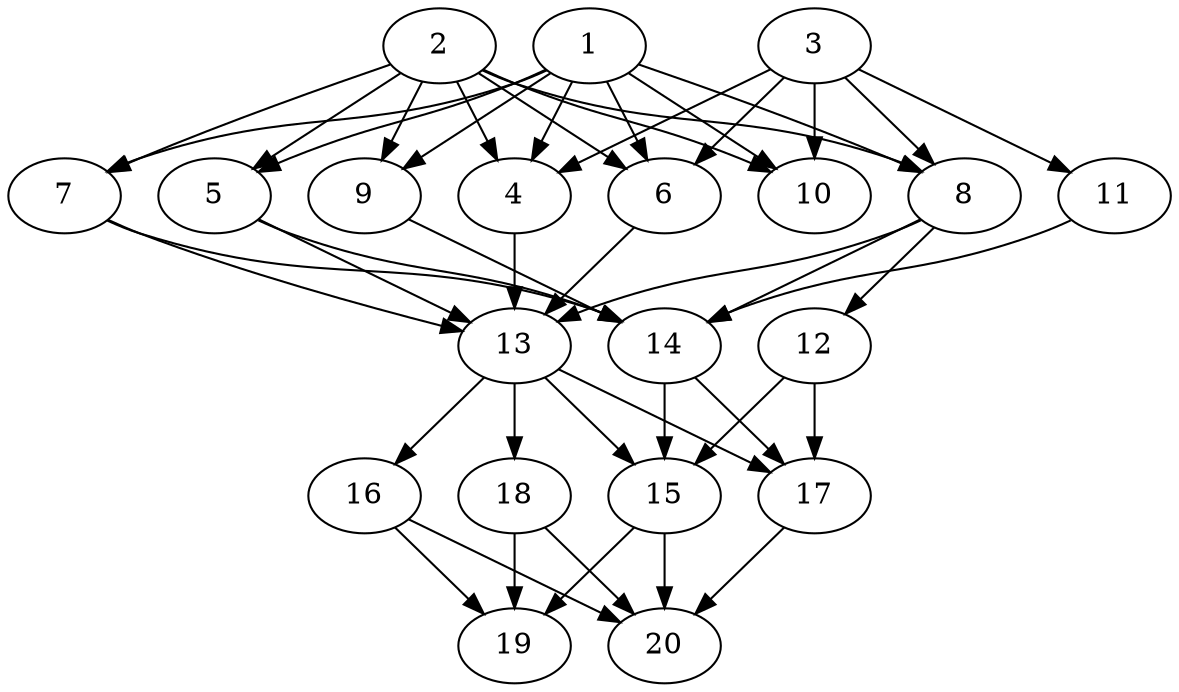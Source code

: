 // DAG automatically generated by daggen at Tue Jul 23 14:33:40 2019
// ./daggen --dot -n 20 --ccr 0.5 --fat 0.6 --regular 0.5 --density 0.8 --mindata 5242880 --maxdata 52428800 
digraph G {
  1 [size="102113280", alpha="0.12", expect_size="51056640"] 
  1 -> 4 [size ="51056640"]
  1 -> 5 [size ="51056640"]
  1 -> 6 [size ="51056640"]
  1 -> 7 [size ="51056640"]
  1 -> 8 [size ="51056640"]
  1 -> 9 [size ="51056640"]
  1 -> 10 [size ="51056640"]
  2 [size="77133824", alpha="0.14", expect_size="38566912"] 
  2 -> 4 [size ="38566912"]
  2 -> 5 [size ="38566912"]
  2 -> 6 [size ="38566912"]
  2 -> 7 [size ="38566912"]
  2 -> 8 [size ="38566912"]
  2 -> 9 [size ="38566912"]
  2 -> 10 [size ="38566912"]
  3 [size="39507968", alpha="0.02", expect_size="19753984"] 
  3 -> 4 [size ="19753984"]
  3 -> 6 [size ="19753984"]
  3 -> 8 [size ="19753984"]
  3 -> 10 [size ="19753984"]
  3 -> 11 [size ="19753984"]
  4 [size="84682752", alpha="0.12", expect_size="42341376"] 
  4 -> 13 [size ="42341376"]
  5 [size="76656640", alpha="0.03", expect_size="38328320"] 
  5 -> 13 [size ="38328320"]
  5 -> 14 [size ="38328320"]
  6 [size="63643648", alpha="0.14", expect_size="31821824"] 
  6 -> 13 [size ="31821824"]
  7 [size="77649920", alpha="0.13", expect_size="38824960"] 
  7 -> 13 [size ="38824960"]
  7 -> 14 [size ="38824960"]
  8 [size="32280576", alpha="0.08", expect_size="16140288"] 
  8 -> 12 [size ="16140288"]
  8 -> 13 [size ="16140288"]
  8 -> 14 [size ="16140288"]
  9 [size="34009088", alpha="0.08", expect_size="17004544"] 
  9 -> 14 [size ="17004544"]
  10 [size="22050816", alpha="0.12", expect_size="11025408"] 
  11 [size="10874880", alpha="0.18", expect_size="5437440"] 
  11 -> 14 [size ="5437440"]
  12 [size="67805184", alpha="0.16", expect_size="33902592"] 
  12 -> 15 [size ="33902592"]
  12 -> 17 [size ="33902592"]
  13 [size="39725056", alpha="0.04", expect_size="19862528"] 
  13 -> 15 [size ="19862528"]
  13 -> 16 [size ="19862528"]
  13 -> 17 [size ="19862528"]
  13 -> 18 [size ="19862528"]
  14 [size="47437824", alpha="0.09", expect_size="23718912"] 
  14 -> 15 [size ="23718912"]
  14 -> 17 [size ="23718912"]
  15 [size="104550400", alpha="0.11", expect_size="52275200"] 
  15 -> 19 [size ="52275200"]
  15 -> 20 [size ="52275200"]
  16 [size="24719360", alpha="0.06", expect_size="12359680"] 
  16 -> 19 [size ="12359680"]
  16 -> 20 [size ="12359680"]
  17 [size="91600896", alpha="0.13", expect_size="45800448"] 
  17 -> 20 [size ="45800448"]
  18 [size="58243072", alpha="0.05", expect_size="29121536"] 
  18 -> 19 [size ="29121536"]
  18 -> 20 [size ="29121536"]
  19 [size="94969856", alpha="0.13", expect_size="47484928"] 
  20 [size="38084608", alpha="0.04", expect_size="19042304"] 
}
